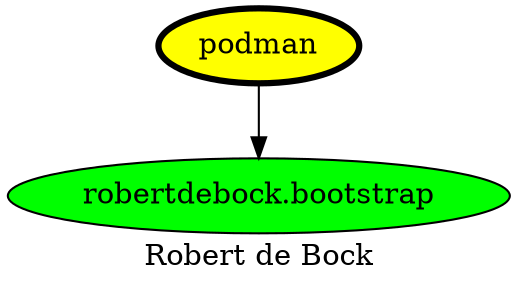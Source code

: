 digraph PhiloDilemma {
  label = "Robert de Bock" ;
  overlap=false
  {
    "podman" [fillcolor=yellow style=filled penwidth=3]
    "robertdebock.bootstrap" [fillcolor=green style=filled]
  }
  "podman" -> "robertdebock.bootstrap"
}

